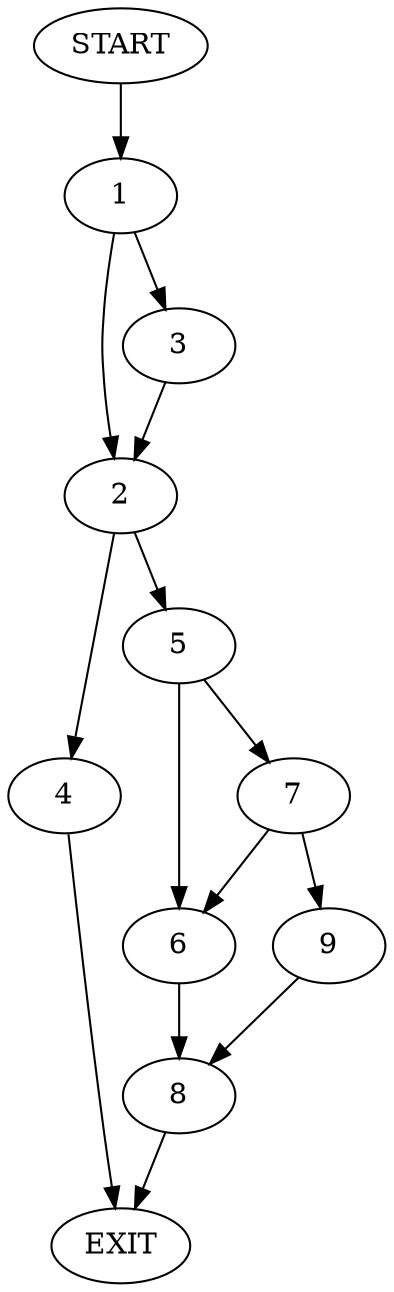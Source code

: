 digraph {
0 [label="START"]
10 [label="EXIT"]
0 -> 1
1 -> 2
1 -> 3
3 -> 2
2 -> 4
2 -> 5
4 -> 10
5 -> 6
5 -> 7
6 -> 8
7 -> 6
7 -> 9
9 -> 8
8 -> 10
}
